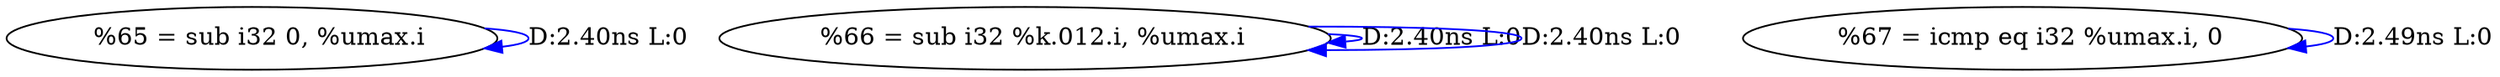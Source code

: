 digraph {
Node0x418c1d0[label="  %65 = sub i32 0, %umax.i"];
Node0x418c1d0 -> Node0x418c1d0[label="D:2.40ns L:0",color=blue];
Node0x418c2b0[label="  %66 = sub i32 %k.012.i, %umax.i"];
Node0x418c2b0 -> Node0x418c2b0[label="D:2.40ns L:0",color=blue];
Node0x418c2b0 -> Node0x418c2b0[label="D:2.40ns L:0",color=blue];
Node0x418c390[label="  %67 = icmp eq i32 %umax.i, 0"];
Node0x418c390 -> Node0x418c390[label="D:2.49ns L:0",color=blue];
}
